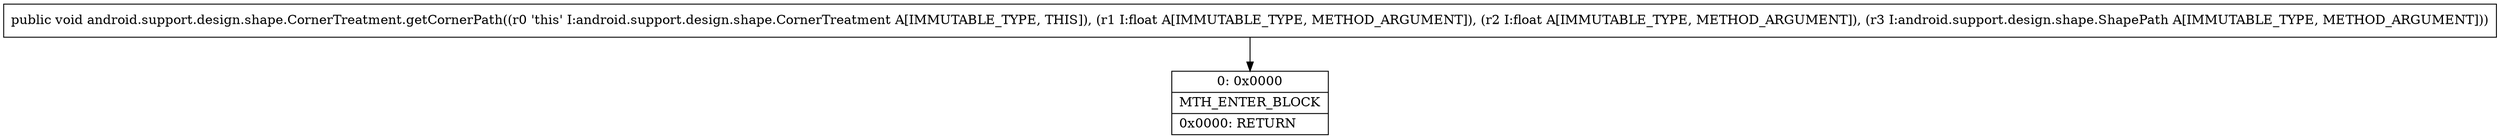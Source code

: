 digraph "CFG forandroid.support.design.shape.CornerTreatment.getCornerPath(FFLandroid\/support\/design\/shape\/ShapePath;)V" {
Node_0 [shape=record,label="{0\:\ 0x0000|MTH_ENTER_BLOCK\l|0x0000: RETURN   \l}"];
MethodNode[shape=record,label="{public void android.support.design.shape.CornerTreatment.getCornerPath((r0 'this' I:android.support.design.shape.CornerTreatment A[IMMUTABLE_TYPE, THIS]), (r1 I:float A[IMMUTABLE_TYPE, METHOD_ARGUMENT]), (r2 I:float A[IMMUTABLE_TYPE, METHOD_ARGUMENT]), (r3 I:android.support.design.shape.ShapePath A[IMMUTABLE_TYPE, METHOD_ARGUMENT])) }"];
MethodNode -> Node_0;
}

